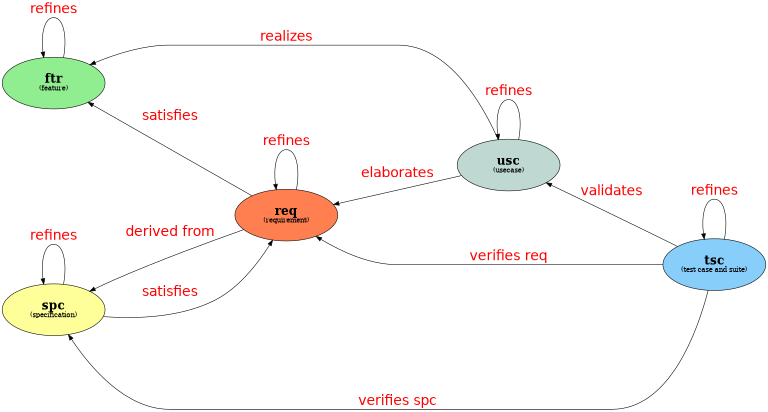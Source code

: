 @startuml
digraph G {
    ' https://graphviz.org/docs/edges/
    rankdir = RL;
    splines=true;
    'label = "Traceability Transition Model";
    labelloc = "t";
    fontsize = "28pt";
    'size="10,6";
    size="8,6";
    nodesep=1.0;
    'ranksep=1.0
    node [
        fontsize = "22"
        fixedsize=true 
        width=2.6 
        height=1.3 
        shape="box"
        shape="oval"
        style="filled"
        target="_top"
    ];
    'edge [ fontname=Helvetica, fontcolor=red, fontsize=15, minlen=2, decorate=true ];
    edge [ fontname=Helvetica, fontcolor=red, fontsize=25, minlen=2 ];

        "ftr" [ label=<<B>ftr</B><BR/><FONT POINT-SIZE="12.0">(feature)</FONT>> tooltip="feature" fillcolor="LightGreen" URL=":ref:`ftr`"]
        "usc" [ label=<<B>usc</B><BR/><FONT POINT-SIZE="12.0">(usecase)</FONT>> tooltip="usecase" fillcolor="#BFD8D2" URL=":ref:`usc`"]
        "req" [ label=<<B>req</B><BR/><FONT POINT-SIZE="12.0">(requirement)</FONT>> tooltip="requirement" fillcolor="Coral" URL=":ref:`req`" ]
        "spc" [ label=<<B>spc</B><BR/><FONT POINT-SIZE="12.0">(specification)</FONT>> tooltip="specification" fillcolor="#FFFF99" URL=":ref:`spc`" ]
        "tsc" [ label=<<B>tsc</B><BR/><FONT POINT-SIZE="12.0">(test case and suite)</FONT>> tooltip="test case and suite" fillcolor="#87CEFA" URL=":ref:`tsc`"]

        "ftr" -> "ftr" [ label="refines" ]
        "usc" -> "usc" [ label="refines" ]
        "req" -> "req" [ label="refines" ]
        "spc" -> "spc" [ label="refines" ]
        "tsc" -> "tsc" [ label="refines" ]

        "usc" -> "ftr" [ label="realizes" ]
        "usc" -> "req" [ label="elaborates" ]
        "req" -> "ftr" [ label="satisfies" ]

        "req" -> "spc" [ label="derived from" ]
        "spc" -> "req" [ label="satisfies" ]
        
        "tsc" -> "usc" [ label="validates" ]
        "tsc" -> "req" [ label="verifies req" ]
        "tsc" -> "spc" [ label="verifies spc" ]
}

@enduml
